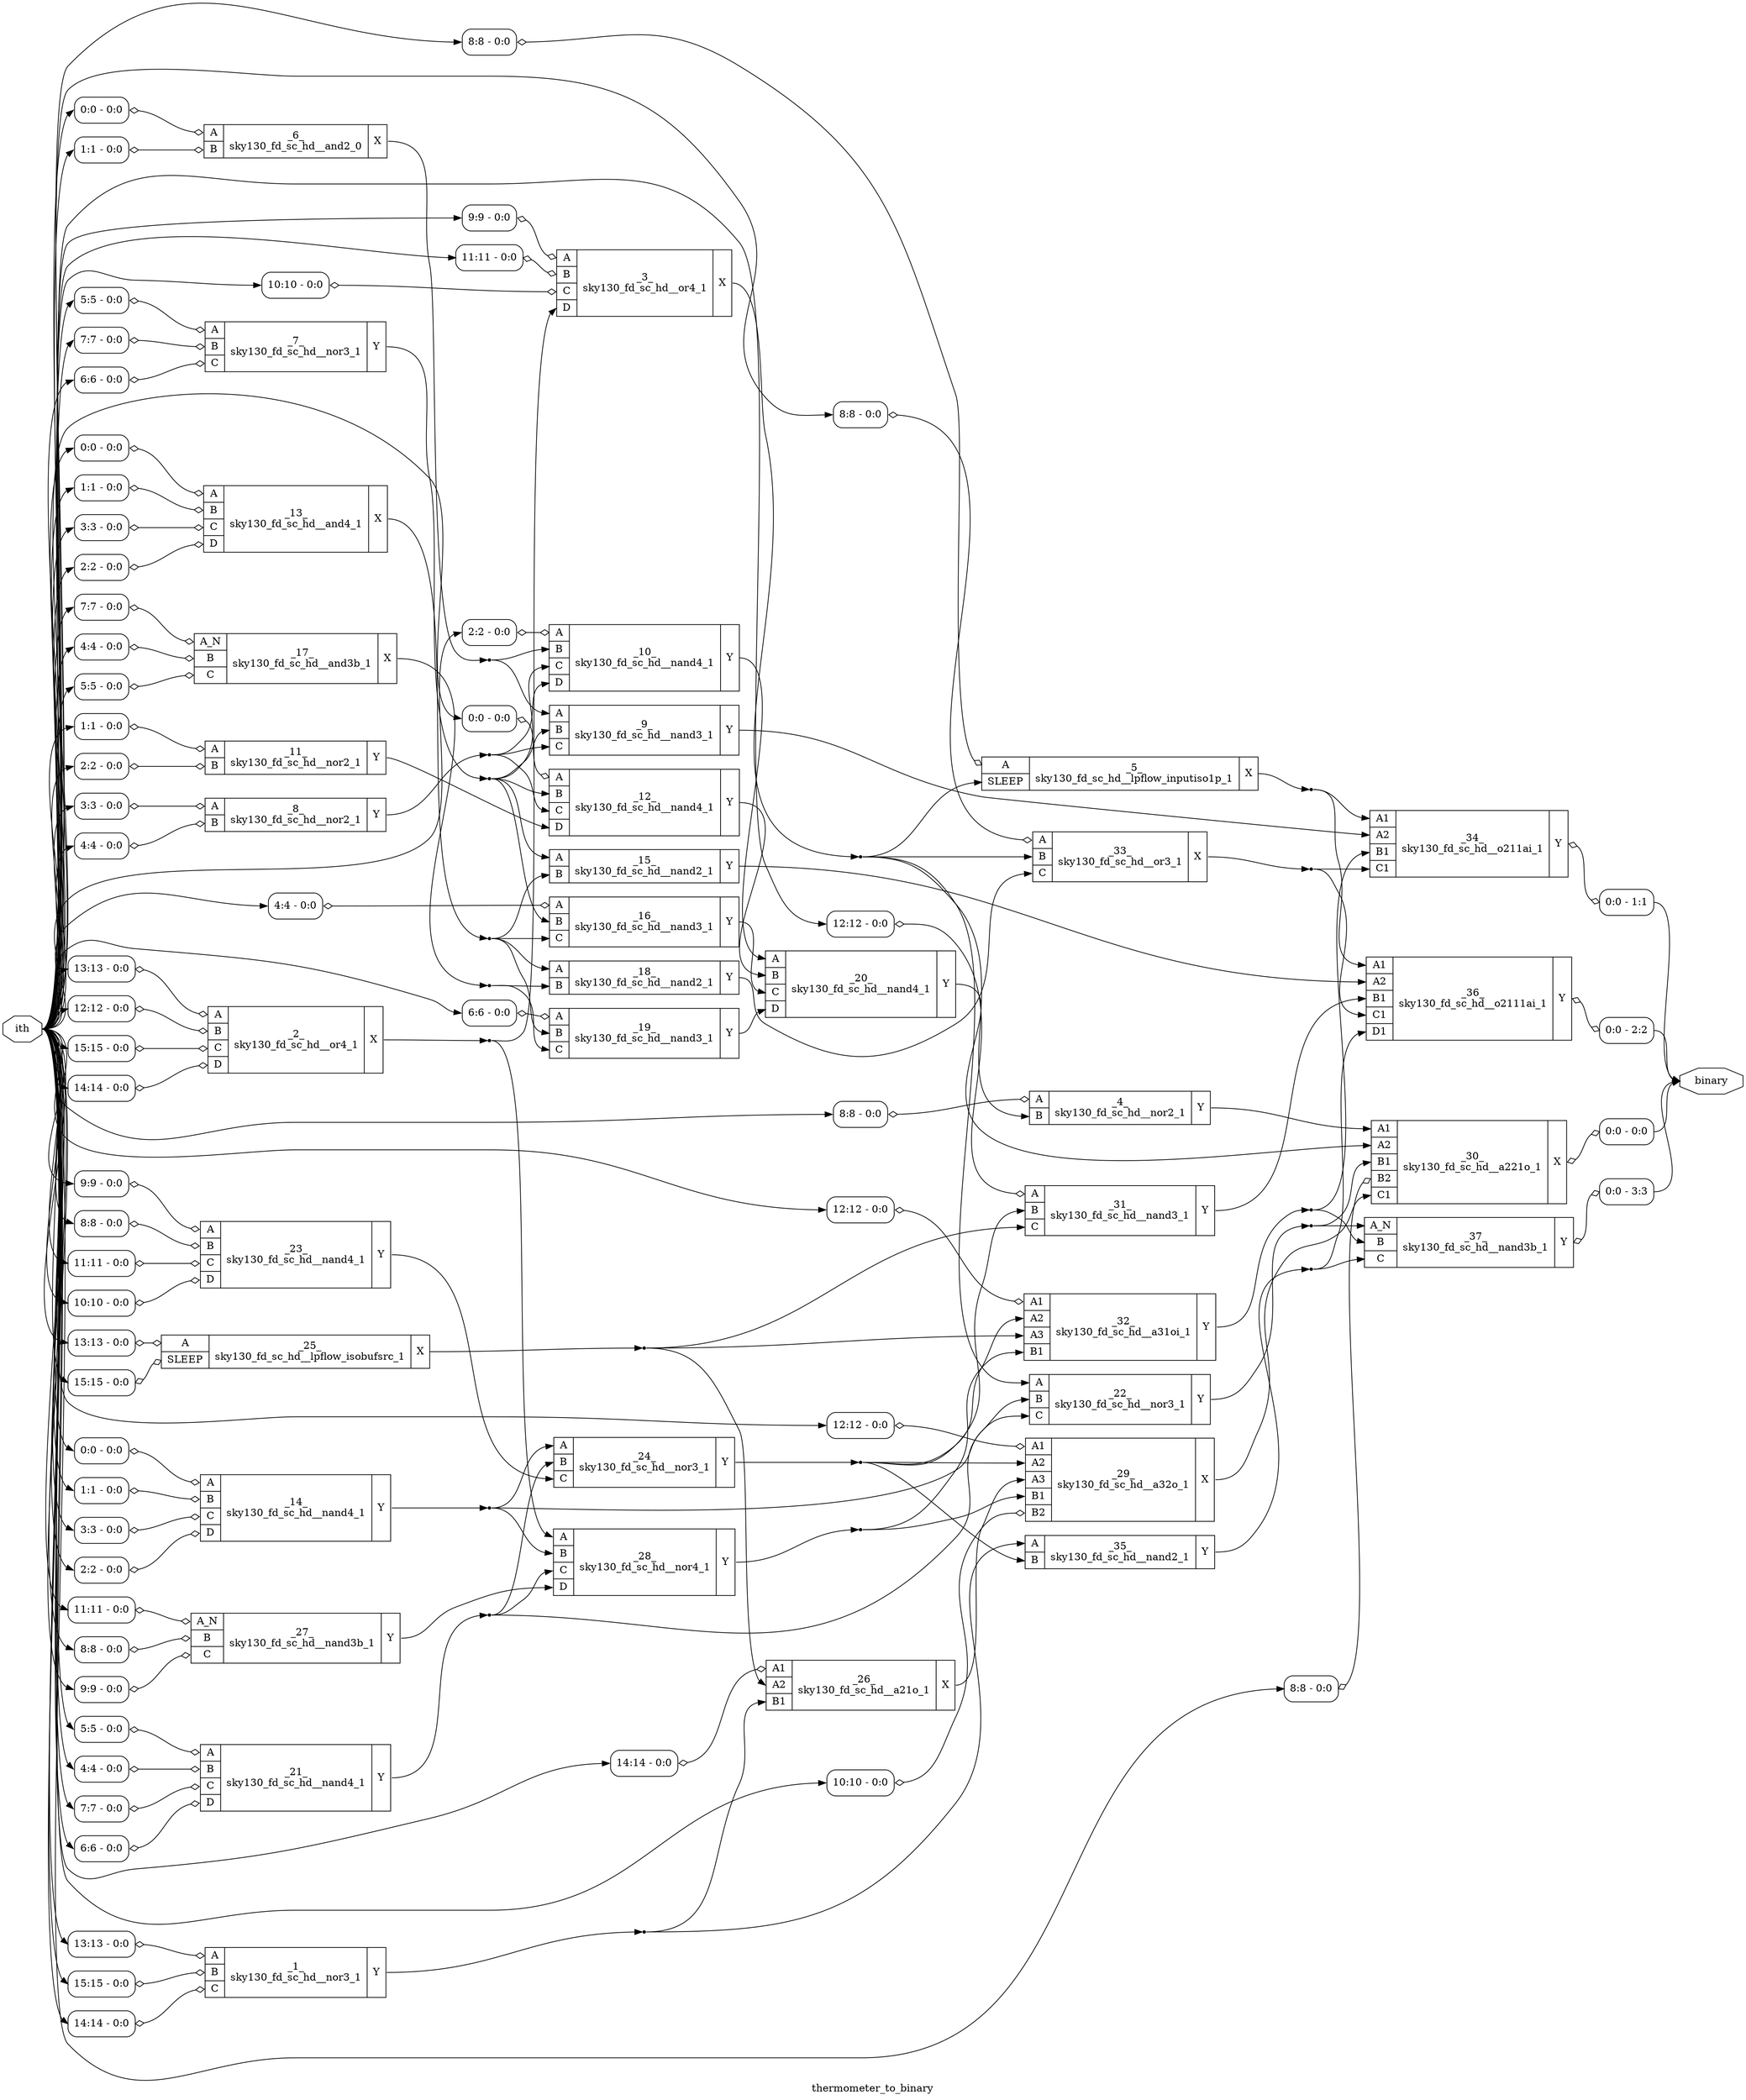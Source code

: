 digraph "thermometer_to_binary" {
label="thermometer_to_binary";
rankdir="LR";
remincross=true;
n34 [ shape=octagon, label="binary", color="black", fontcolor="black" ];
n35 [ shape=octagon, label="ith", color="black", fontcolor="black" ];
c40 [ shape=record, label="{{<p36> A|<p37> B|<p38> C}|_1_\nsky130_fd_sc_hd__nor3_1|{<p39> Y}}",  ];
x0 [ shape=record, style=rounded, label="<s0> 13:13 - 0:0 ", color="black", fontcolor="black" ];
x0:e -> c40:p36:w [arrowhead=odiamond, arrowtail=odiamond, dir=both, color="black", fontcolor="black", label=""];
x1 [ shape=record, style=rounded, label="<s0> 15:15 - 0:0 ", color="black", fontcolor="black" ];
x1:e -> c40:p37:w [arrowhead=odiamond, arrowtail=odiamond, dir=both, color="black", fontcolor="black", label=""];
x2 [ shape=record, style=rounded, label="<s0> 14:14 - 0:0 ", color="black", fontcolor="black" ];
x2:e -> c40:p38:w [arrowhead=odiamond, arrowtail=odiamond, dir=both, color="black", fontcolor="black", label=""];
c43 [ shape=record, label="{{<p36> A|<p37> B|<p38> C|<p41> D}|_2_\nsky130_fd_sc_hd__or4_1|{<p42> X}}",  ];
x3 [ shape=record, style=rounded, label="<s0> 13:13 - 0:0 ", color="black", fontcolor="black" ];
x3:e -> c43:p36:w [arrowhead=odiamond, arrowtail=odiamond, dir=both, color="black", fontcolor="black", label=""];
x4 [ shape=record, style=rounded, label="<s0> 12:12 - 0:0 ", color="black", fontcolor="black" ];
x4:e -> c43:p37:w [arrowhead=odiamond, arrowtail=odiamond, dir=both, color="black", fontcolor="black", label=""];
x5 [ shape=record, style=rounded, label="<s0> 15:15 - 0:0 ", color="black", fontcolor="black" ];
x5:e -> c43:p38:w [arrowhead=odiamond, arrowtail=odiamond, dir=both, color="black", fontcolor="black", label=""];
x6 [ shape=record, style=rounded, label="<s0> 14:14 - 0:0 ", color="black", fontcolor="black" ];
x6:e -> c43:p41:w [arrowhead=odiamond, arrowtail=odiamond, dir=both, color="black", fontcolor="black", label=""];
c44 [ shape=record, label="{{<p36> A|<p37> B|<p38> C|<p41> D}|_3_\nsky130_fd_sc_hd__or4_1|{<p42> X}}",  ];
x7 [ shape=record, style=rounded, label="<s0> 9:9 - 0:0 ", color="black", fontcolor="black" ];
x7:e -> c44:p36:w [arrowhead=odiamond, arrowtail=odiamond, dir=both, color="black", fontcolor="black", label=""];
x8 [ shape=record, style=rounded, label="<s0> 11:11 - 0:0 ", color="black", fontcolor="black" ];
x8:e -> c44:p37:w [arrowhead=odiamond, arrowtail=odiamond, dir=both, color="black", fontcolor="black", label=""];
x9 [ shape=record, style=rounded, label="<s0> 10:10 - 0:0 ", color="black", fontcolor="black" ];
x9:e -> c44:p38:w [arrowhead=odiamond, arrowtail=odiamond, dir=both, color="black", fontcolor="black", label=""];
c45 [ shape=record, label="{{<p36> A|<p37> B}|_4_\nsky130_fd_sc_hd__nor2_1|{<p39> Y}}",  ];
x10 [ shape=record, style=rounded, label="<s0> 8:8 - 0:0 ", color="black", fontcolor="black" ];
x10:e -> c45:p36:w [arrowhead=odiamond, arrowtail=odiamond, dir=both, color="black", fontcolor="black", label=""];
c47 [ shape=record, label="{{<p36> A|<p46> SLEEP}|_5_\nsky130_fd_sc_hd__lpflow_inputiso1p_1|{<p42> X}}",  ];
x11 [ shape=record, style=rounded, label="<s0> 8:8 - 0:0 ", color="black", fontcolor="black" ];
x11:e -> c47:p36:w [arrowhead=odiamond, arrowtail=odiamond, dir=both, color="black", fontcolor="black", label=""];
c48 [ shape=record, label="{{<p36> A|<p37> B}|_6_\nsky130_fd_sc_hd__and2_0|{<p42> X}}",  ];
x12 [ shape=record, style=rounded, label="<s0> 0:0 - 0:0 ", color="black", fontcolor="black" ];
x12:e -> c48:p36:w [arrowhead=odiamond, arrowtail=odiamond, dir=both, color="black", fontcolor="black", label=""];
x13 [ shape=record, style=rounded, label="<s0> 1:1 - 0:0 ", color="black", fontcolor="black" ];
x13:e -> c48:p37:w [arrowhead=odiamond, arrowtail=odiamond, dir=both, color="black", fontcolor="black", label=""];
c49 [ shape=record, label="{{<p36> A|<p37> B|<p38> C}|_7_\nsky130_fd_sc_hd__nor3_1|{<p39> Y}}",  ];
x14 [ shape=record, style=rounded, label="<s0> 5:5 - 0:0 ", color="black", fontcolor="black" ];
x14:e -> c49:p36:w [arrowhead=odiamond, arrowtail=odiamond, dir=both, color="black", fontcolor="black", label=""];
x15 [ shape=record, style=rounded, label="<s0> 7:7 - 0:0 ", color="black", fontcolor="black" ];
x15:e -> c49:p37:w [arrowhead=odiamond, arrowtail=odiamond, dir=both, color="black", fontcolor="black", label=""];
x16 [ shape=record, style=rounded, label="<s0> 6:6 - 0:0 ", color="black", fontcolor="black" ];
x16:e -> c49:p38:w [arrowhead=odiamond, arrowtail=odiamond, dir=both, color="black", fontcolor="black", label=""];
c50 [ shape=record, label="{{<p36> A|<p37> B}|_8_\nsky130_fd_sc_hd__nor2_1|{<p39> Y}}",  ];
x17 [ shape=record, style=rounded, label="<s0> 3:3 - 0:0 ", color="black", fontcolor="black" ];
x17:e -> c50:p36:w [arrowhead=odiamond, arrowtail=odiamond, dir=both, color="black", fontcolor="black", label=""];
x18 [ shape=record, style=rounded, label="<s0> 4:4 - 0:0 ", color="black", fontcolor="black" ];
x18:e -> c50:p37:w [arrowhead=odiamond, arrowtail=odiamond, dir=both, color="black", fontcolor="black", label=""];
c51 [ shape=record, label="{{<p36> A|<p37> B|<p38> C}|_9_\nsky130_fd_sc_hd__nand3_1|{<p39> Y}}",  ];
c52 [ shape=record, label="{{<p36> A|<p37> B|<p38> C|<p41> D}|_10_\nsky130_fd_sc_hd__nand4_1|{<p39> Y}}",  ];
x19 [ shape=record, style=rounded, label="<s0> 2:2 - 0:0 ", color="black", fontcolor="black" ];
x19:e -> c52:p36:w [arrowhead=odiamond, arrowtail=odiamond, dir=both, color="black", fontcolor="black", label=""];
c53 [ shape=record, label="{{<p36> A|<p37> B}|_11_\nsky130_fd_sc_hd__nor2_1|{<p39> Y}}",  ];
x20 [ shape=record, style=rounded, label="<s0> 1:1 - 0:0 ", color="black", fontcolor="black" ];
x20:e -> c53:p36:w [arrowhead=odiamond, arrowtail=odiamond, dir=both, color="black", fontcolor="black", label=""];
x21 [ shape=record, style=rounded, label="<s0> 2:2 - 0:0 ", color="black", fontcolor="black" ];
x21:e -> c53:p37:w [arrowhead=odiamond, arrowtail=odiamond, dir=both, color="black", fontcolor="black", label=""];
c54 [ shape=record, label="{{<p36> A|<p37> B|<p38> C|<p41> D}|_12_\nsky130_fd_sc_hd__nand4_1|{<p39> Y}}",  ];
x22 [ shape=record, style=rounded, label="<s0> 0:0 - 0:0 ", color="black", fontcolor="black" ];
x22:e -> c54:p36:w [arrowhead=odiamond, arrowtail=odiamond, dir=both, color="black", fontcolor="black", label=""];
c55 [ shape=record, label="{{<p36> A|<p37> B|<p38> C|<p41> D}|_13_\nsky130_fd_sc_hd__and4_1|{<p42> X}}",  ];
x23 [ shape=record, style=rounded, label="<s0> 0:0 - 0:0 ", color="black", fontcolor="black" ];
x23:e -> c55:p36:w [arrowhead=odiamond, arrowtail=odiamond, dir=both, color="black", fontcolor="black", label=""];
x24 [ shape=record, style=rounded, label="<s0> 1:1 - 0:0 ", color="black", fontcolor="black" ];
x24:e -> c55:p37:w [arrowhead=odiamond, arrowtail=odiamond, dir=both, color="black", fontcolor="black", label=""];
x25 [ shape=record, style=rounded, label="<s0> 3:3 - 0:0 ", color="black", fontcolor="black" ];
x25:e -> c55:p38:w [arrowhead=odiamond, arrowtail=odiamond, dir=both, color="black", fontcolor="black", label=""];
x26 [ shape=record, style=rounded, label="<s0> 2:2 - 0:0 ", color="black", fontcolor="black" ];
x26:e -> c55:p41:w [arrowhead=odiamond, arrowtail=odiamond, dir=both, color="black", fontcolor="black", label=""];
c56 [ shape=record, label="{{<p36> A|<p37> B|<p38> C|<p41> D}|_14_\nsky130_fd_sc_hd__nand4_1|{<p39> Y}}",  ];
x27 [ shape=record, style=rounded, label="<s0> 0:0 - 0:0 ", color="black", fontcolor="black" ];
x27:e -> c56:p36:w [arrowhead=odiamond, arrowtail=odiamond, dir=both, color="black", fontcolor="black", label=""];
x28 [ shape=record, style=rounded, label="<s0> 1:1 - 0:0 ", color="black", fontcolor="black" ];
x28:e -> c56:p37:w [arrowhead=odiamond, arrowtail=odiamond, dir=both, color="black", fontcolor="black", label=""];
x29 [ shape=record, style=rounded, label="<s0> 3:3 - 0:0 ", color="black", fontcolor="black" ];
x29:e -> c56:p38:w [arrowhead=odiamond, arrowtail=odiamond, dir=both, color="black", fontcolor="black", label=""];
x30 [ shape=record, style=rounded, label="<s0> 2:2 - 0:0 ", color="black", fontcolor="black" ];
x30:e -> c56:p41:w [arrowhead=odiamond, arrowtail=odiamond, dir=both, color="black", fontcolor="black", label=""];
c57 [ shape=record, label="{{<p36> A|<p37> B}|_15_\nsky130_fd_sc_hd__nand2_1|{<p39> Y}}",  ];
c58 [ shape=record, label="{{<p36> A|<p37> B|<p38> C}|_16_\nsky130_fd_sc_hd__nand3_1|{<p39> Y}}",  ];
x31 [ shape=record, style=rounded, label="<s0> 4:4 - 0:0 ", color="black", fontcolor="black" ];
x31:e -> c58:p36:w [arrowhead=odiamond, arrowtail=odiamond, dir=both, color="black", fontcolor="black", label=""];
c60 [ shape=record, label="{{<p59> A_N|<p37> B|<p38> C}|_17_\nsky130_fd_sc_hd__and3b_1|{<p42> X}}",  ];
x32 [ shape=record, style=rounded, label="<s0> 7:7 - 0:0 ", color="black", fontcolor="black" ];
x32:e -> c60:p59:w [arrowhead=odiamond, arrowtail=odiamond, dir=both, color="black", fontcolor="black", label=""];
x33 [ shape=record, style=rounded, label="<s0> 4:4 - 0:0 ", color="black", fontcolor="black" ];
x33:e -> c60:p37:w [arrowhead=odiamond, arrowtail=odiamond, dir=both, color="black", fontcolor="black", label=""];
x34 [ shape=record, style=rounded, label="<s0> 5:5 - 0:0 ", color="black", fontcolor="black" ];
x34:e -> c60:p38:w [arrowhead=odiamond, arrowtail=odiamond, dir=both, color="black", fontcolor="black", label=""];
c61 [ shape=record, label="{{<p36> A|<p37> B}|_18_\nsky130_fd_sc_hd__nand2_1|{<p39> Y}}",  ];
c62 [ shape=record, label="{{<p36> A|<p37> B|<p38> C}|_19_\nsky130_fd_sc_hd__nand3_1|{<p39> Y}}",  ];
x35 [ shape=record, style=rounded, label="<s0> 6:6 - 0:0 ", color="black", fontcolor="black" ];
x35:e -> c62:p36:w [arrowhead=odiamond, arrowtail=odiamond, dir=both, color="black", fontcolor="black", label=""];
c63 [ shape=record, label="{{<p36> A|<p37> B|<p38> C|<p41> D}|_20_\nsky130_fd_sc_hd__nand4_1|{<p39> Y}}",  ];
c64 [ shape=record, label="{{<p36> A|<p37> B|<p38> C|<p41> D}|_21_\nsky130_fd_sc_hd__nand4_1|{<p39> Y}}",  ];
x36 [ shape=record, style=rounded, label="<s0> 5:5 - 0:0 ", color="black", fontcolor="black" ];
x36:e -> c64:p36:w [arrowhead=odiamond, arrowtail=odiamond, dir=both, color="black", fontcolor="black", label=""];
x37 [ shape=record, style=rounded, label="<s0> 4:4 - 0:0 ", color="black", fontcolor="black" ];
x37:e -> c64:p37:w [arrowhead=odiamond, arrowtail=odiamond, dir=both, color="black", fontcolor="black", label=""];
x38 [ shape=record, style=rounded, label="<s0> 7:7 - 0:0 ", color="black", fontcolor="black" ];
x38:e -> c64:p38:w [arrowhead=odiamond, arrowtail=odiamond, dir=both, color="black", fontcolor="black", label=""];
x39 [ shape=record, style=rounded, label="<s0> 6:6 - 0:0 ", color="black", fontcolor="black" ];
x39:e -> c64:p41:w [arrowhead=odiamond, arrowtail=odiamond, dir=both, color="black", fontcolor="black", label=""];
c65 [ shape=record, label="{{<p36> A|<p37> B|<p38> C}|_22_\nsky130_fd_sc_hd__nor3_1|{<p39> Y}}",  ];
c66 [ shape=record, label="{{<p36> A|<p37> B|<p38> C|<p41> D}|_23_\nsky130_fd_sc_hd__nand4_1|{<p39> Y}}",  ];
x40 [ shape=record, style=rounded, label="<s0> 9:9 - 0:0 ", color="black", fontcolor="black" ];
x40:e -> c66:p36:w [arrowhead=odiamond, arrowtail=odiamond, dir=both, color="black", fontcolor="black", label=""];
x41 [ shape=record, style=rounded, label="<s0> 8:8 - 0:0 ", color="black", fontcolor="black" ];
x41:e -> c66:p37:w [arrowhead=odiamond, arrowtail=odiamond, dir=both, color="black", fontcolor="black", label=""];
x42 [ shape=record, style=rounded, label="<s0> 11:11 - 0:0 ", color="black", fontcolor="black" ];
x42:e -> c66:p38:w [arrowhead=odiamond, arrowtail=odiamond, dir=both, color="black", fontcolor="black", label=""];
x43 [ shape=record, style=rounded, label="<s0> 10:10 - 0:0 ", color="black", fontcolor="black" ];
x43:e -> c66:p41:w [arrowhead=odiamond, arrowtail=odiamond, dir=both, color="black", fontcolor="black", label=""];
c67 [ shape=record, label="{{<p36> A|<p37> B|<p38> C}|_24_\nsky130_fd_sc_hd__nor3_1|{<p39> Y}}",  ];
c68 [ shape=record, label="{{<p36> A|<p46> SLEEP}|_25_\nsky130_fd_sc_hd__lpflow_isobufsrc_1|{<p42> X}}",  ];
x44 [ shape=record, style=rounded, label="<s0> 13:13 - 0:0 ", color="black", fontcolor="black" ];
x44:e -> c68:p36:w [arrowhead=odiamond, arrowtail=odiamond, dir=both, color="black", fontcolor="black", label=""];
x45 [ shape=record, style=rounded, label="<s0> 15:15 - 0:0 ", color="black", fontcolor="black" ];
x45:e -> c68:p46:w [arrowhead=odiamond, arrowtail=odiamond, dir=both, color="black", fontcolor="black", label=""];
c72 [ shape=record, label="{{<p69> A1|<p70> A2|<p71> B1}|_26_\nsky130_fd_sc_hd__a21o_1|{<p42> X}}",  ];
x46 [ shape=record, style=rounded, label="<s0> 14:14 - 0:0 ", color="black", fontcolor="black" ];
x46:e -> c72:p69:w [arrowhead=odiamond, arrowtail=odiamond, dir=both, color="black", fontcolor="black", label=""];
c73 [ shape=record, label="{{<p59> A_N|<p37> B|<p38> C}|_27_\nsky130_fd_sc_hd__nand3b_1|{<p39> Y}}",  ];
x47 [ shape=record, style=rounded, label="<s0> 11:11 - 0:0 ", color="black", fontcolor="black" ];
x47:e -> c73:p59:w [arrowhead=odiamond, arrowtail=odiamond, dir=both, color="black", fontcolor="black", label=""];
x48 [ shape=record, style=rounded, label="<s0> 8:8 - 0:0 ", color="black", fontcolor="black" ];
x48:e -> c73:p37:w [arrowhead=odiamond, arrowtail=odiamond, dir=both, color="black", fontcolor="black", label=""];
x49 [ shape=record, style=rounded, label="<s0> 9:9 - 0:0 ", color="black", fontcolor="black" ];
x49:e -> c73:p38:w [arrowhead=odiamond, arrowtail=odiamond, dir=both, color="black", fontcolor="black", label=""];
c74 [ shape=record, label="{{<p36> A|<p37> B|<p38> C|<p41> D}|_28_\nsky130_fd_sc_hd__nor4_1|{<p39> Y}}",  ];
c77 [ shape=record, label="{{<p69> A1|<p70> A2|<p75> A3|<p71> B1|<p76> B2}|_29_\nsky130_fd_sc_hd__a32o_1|{<p42> X}}",  ];
x50 [ shape=record, style=rounded, label="<s0> 12:12 - 0:0 ", color="black", fontcolor="black" ];
x50:e -> c77:p69:w [arrowhead=odiamond, arrowtail=odiamond, dir=both, color="black", fontcolor="black", label=""];
x51 [ shape=record, style=rounded, label="<s0> 10:10 - 0:0 ", color="black", fontcolor="black" ];
x51:e -> c77:p76:w [arrowhead=odiamond, arrowtail=odiamond, dir=both, color="black", fontcolor="black", label=""];
c79 [ shape=record, label="{{<p69> A1|<p70> A2|<p71> B1|<p76> B2|<p78> C1}|_30_\nsky130_fd_sc_hd__a221o_1|{<p42> X}}",  ];
x52 [ shape=record, style=rounded, label="<s0> 8:8 - 0:0 ", color="black", fontcolor="black" ];
x52:e -> c79:p76:w [arrowhead=odiamond, arrowtail=odiamond, dir=both, color="black", fontcolor="black", label=""];
x53 [ shape=record, style=rounded, label="<s0> 0:0 - 0:0 ", color="black", fontcolor="black" ];
c79:p42:e -> x53:w [arrowhead=odiamond, arrowtail=odiamond, dir=both, color="black", fontcolor="black", label=""];
c80 [ shape=record, label="{{<p36> A|<p37> B|<p38> C}|_31_\nsky130_fd_sc_hd__nand3_1|{<p39> Y}}",  ];
x54 [ shape=record, style=rounded, label="<s0> 12:12 - 0:0 ", color="black", fontcolor="black" ];
x54:e -> c80:p36:w [arrowhead=odiamond, arrowtail=odiamond, dir=both, color="black", fontcolor="black", label=""];
c81 [ shape=record, label="{{<p69> A1|<p70> A2|<p75> A3|<p71> B1}|_32_\nsky130_fd_sc_hd__a31oi_1|{<p39> Y}}",  ];
x55 [ shape=record, style=rounded, label="<s0> 12:12 - 0:0 ", color="black", fontcolor="black" ];
x55:e -> c81:p69:w [arrowhead=odiamond, arrowtail=odiamond, dir=both, color="black", fontcolor="black", label=""];
c82 [ shape=record, label="{{<p36> A|<p37> B|<p38> C}|_33_\nsky130_fd_sc_hd__or3_1|{<p42> X}}",  ];
x56 [ shape=record, style=rounded, label="<s0> 8:8 - 0:0 ", color="black", fontcolor="black" ];
x56:e -> c82:p36:w [arrowhead=odiamond, arrowtail=odiamond, dir=both, color="black", fontcolor="black", label=""];
c83 [ shape=record, label="{{<p69> A1|<p70> A2|<p71> B1|<p78> C1}|_34_\nsky130_fd_sc_hd__o211ai_1|{<p39> Y}}",  ];
x57 [ shape=record, style=rounded, label="<s0> 0:0 - 1:1 ", color="black", fontcolor="black" ];
c83:p39:e -> x57:w [arrowhead=odiamond, arrowtail=odiamond, dir=both, color="black", fontcolor="black", label=""];
c84 [ shape=record, label="{{<p36> A|<p37> B}|_35_\nsky130_fd_sc_hd__nand2_1|{<p39> Y}}",  ];
c86 [ shape=record, label="{{<p69> A1|<p70> A2|<p71> B1|<p78> C1|<p85> D1}|_36_\nsky130_fd_sc_hd__o2111ai_1|{<p39> Y}}",  ];
x58 [ shape=record, style=rounded, label="<s0> 0:0 - 2:2 ", color="black", fontcolor="black" ];
c86:p39:e -> x58:w [arrowhead=odiamond, arrowtail=odiamond, dir=both, color="black", fontcolor="black", label=""];
c87 [ shape=record, label="{{<p59> A_N|<p37> B|<p38> C}|_37_\nsky130_fd_sc_hd__nand3b_1|{<p39> Y}}",  ];
x59 [ shape=record, style=rounded, label="<s0> 0:0 - 3:3 ", color="black", fontcolor="black" ];
c87:p39:e -> x59:w [arrowhead=odiamond, arrowtail=odiamond, dir=both, color="black", fontcolor="black", label=""];
n1 [ shape=point ];
c40:p39:e -> n1:w [color="black", fontcolor="black", label=""];
n1:e -> c72:p71:w [color="black", fontcolor="black", label=""];
n1:e -> c84:p36:w [color="black", fontcolor="black", label=""];
c52:p39:e -> c63:p36:w [color="black", fontcolor="black", label=""];
c53:p39:e -> c54:p41:w [color="black", fontcolor="black", label=""];
c54:p39:e -> c63:p37:w [color="black", fontcolor="black", label=""];
n13 [ shape=point ];
c55:p42:e -> n13:w [color="black", fontcolor="black", label=""];
n13:e -> c57:p37:w [color="black", fontcolor="black", label=""];
n13:e -> c58:p38:w [color="black", fontcolor="black", label=""];
n13:e -> c61:p36:w [color="black", fontcolor="black", label=""];
n13:e -> c62:p37:w [color="black", fontcolor="black", label=""];
n14 [ shape=point ];
c56:p39:e -> n14:w [color="black", fontcolor="black", label=""];
n14:e -> c65:p37:w [color="black", fontcolor="black", label=""];
n14:e -> c67:p36:w [color="black", fontcolor="black", label=""];
n14:e -> c74:p37:w [color="black", fontcolor="black", label=""];
c57:p39:e -> c86:p70:w [color="black", fontcolor="black", label=""];
c58:p39:e -> c63:p38:w [color="black", fontcolor="black", label=""];
n17 [ shape=point ];
c60:p42:e -> n17:w [color="black", fontcolor="black", label=""];
n17:e -> c61:p37:w [color="black", fontcolor="black", label=""];
n17:e -> c62:p38:w [color="black", fontcolor="black", label=""];
c61:p39:e -> c82:p38:w [color="black", fontcolor="black", label=""];
c62:p39:e -> c63:p41:w [color="black", fontcolor="black", label=""];
n2 [ shape=point ];
c43:p42:e -> n2:w [color="black", fontcolor="black", label=""];
n2:e -> c44:p41:w [color="black", fontcolor="black", label=""];
n2:e -> c74:p36:w [color="black", fontcolor="black", label=""];
c63:p39:e -> c79:p70:w [color="black", fontcolor="black", label=""];
n21 [ shape=point ];
c64:p39:e -> n21:w [color="black", fontcolor="black", label=""];
n21:e -> c65:p38:w [color="black", fontcolor="black", label=""];
n21:e -> c67:p37:w [color="black", fontcolor="black", label=""];
n21:e -> c74:p38:w [color="black", fontcolor="black", label=""];
n22 [ shape=point ];
c65:p39:e -> n22:w [color="black", fontcolor="black", label=""];
n22:e -> c79:p71:w [color="black", fontcolor="black", label=""];
n22:e -> c87:p59:w [color="black", fontcolor="black", label=""];
c66:p39:e -> c67:p38:w [color="black", fontcolor="black", label=""];
n24 [ shape=point ];
c67:p39:e -> n24:w [color="black", fontcolor="black", label=""];
n24:e -> c77:p70:w [color="black", fontcolor="black", label=""];
n24:e -> c80:p37:w [color="black", fontcolor="black", label=""];
n24:e -> c81:p70:w [color="black", fontcolor="black", label=""];
n24:e -> c84:p37:w [color="black", fontcolor="black", label=""];
n25 [ shape=point ];
c68:p42:e -> n25:w [color="black", fontcolor="black", label=""];
n25:e -> c72:p70:w [color="black", fontcolor="black", label=""];
n25:e -> c80:p38:w [color="black", fontcolor="black", label=""];
n25:e -> c81:p75:w [color="black", fontcolor="black", label=""];
c72:p42:e -> c77:p75:w [color="black", fontcolor="black", label=""];
c73:p39:e -> c74:p41:w [color="black", fontcolor="black", label=""];
n28 [ shape=point ];
c74:p39:e -> n28:w [color="black", fontcolor="black", label=""];
n28:e -> c77:p71:w [color="black", fontcolor="black", label=""];
n28:e -> c81:p71:w [color="black", fontcolor="black", label=""];
c77:p42:e -> c79:p78:w [color="black", fontcolor="black", label=""];
n3 [ shape=point ];
c44:p42:e -> n3:w [color="black", fontcolor="black", label=""];
n3:e -> c45:p37:w [color="black", fontcolor="black", label=""];
n3:e -> c47:p46:w [color="black", fontcolor="black", label=""];
n3:e -> c65:p36:w [color="black", fontcolor="black", label=""];
n3:e -> c82:p37:w [color="black", fontcolor="black", label=""];
c80:p39:e -> c86:p71:w [color="black", fontcolor="black", label=""];
n31 [ shape=point ];
c81:p39:e -> n31:w [color="black", fontcolor="black", label=""];
n31:e -> c83:p71:w [color="black", fontcolor="black", label=""];
n31:e -> c87:p37:w [color="black", fontcolor="black", label=""];
n32 [ shape=point ];
c82:p42:e -> n32:w [color="black", fontcolor="black", label=""];
n32:e -> c83:p78:w [color="black", fontcolor="black", label=""];
n32:e -> c86:p78:w [color="black", fontcolor="black", label=""];
n33 [ shape=point ];
c84:p39:e -> n33:w [color="black", fontcolor="black", label=""];
n33:e -> c86:p85:w [color="black", fontcolor="black", label=""];
n33:e -> c87:p38:w [color="black", fontcolor="black", label=""];
x53:s0:e -> n34:w [color="black", fontcolor="black", label=""];
x57:s0:e -> n34:w [color="black", fontcolor="black", label=""];
x58:s0:e -> n34:w [color="black", fontcolor="black", label=""];
x59:s0:e -> n34:w [color="black", fontcolor="black", label=""];
n35:e -> x0:s0:w [color="black", fontcolor="black", label=""];
n35:e -> x10:s0:w [color="black", fontcolor="black", label=""];
n35:e -> x11:s0:w [color="black", fontcolor="black", label=""];
n35:e -> x12:s0:w [color="black", fontcolor="black", label=""];
n35:e -> x13:s0:w [color="black", fontcolor="black", label=""];
n35:e -> x14:s0:w [color="black", fontcolor="black", label=""];
n35:e -> x15:s0:w [color="black", fontcolor="black", label=""];
n35:e -> x16:s0:w [color="black", fontcolor="black", label=""];
n35:e -> x17:s0:w [color="black", fontcolor="black", label=""];
n35:e -> x18:s0:w [color="black", fontcolor="black", label=""];
n35:e -> x19:s0:w [color="black", fontcolor="black", label=""];
n35:e -> x1:s0:w [color="black", fontcolor="black", label=""];
n35:e -> x20:s0:w [color="black", fontcolor="black", label=""];
n35:e -> x21:s0:w [color="black", fontcolor="black", label=""];
n35:e -> x22:s0:w [color="black", fontcolor="black", label=""];
n35:e -> x23:s0:w [color="black", fontcolor="black", label=""];
n35:e -> x24:s0:w [color="black", fontcolor="black", label=""];
n35:e -> x25:s0:w [color="black", fontcolor="black", label=""];
n35:e -> x26:s0:w [color="black", fontcolor="black", label=""];
n35:e -> x27:s0:w [color="black", fontcolor="black", label=""];
n35:e -> x28:s0:w [color="black", fontcolor="black", label=""];
n35:e -> x29:s0:w [color="black", fontcolor="black", label=""];
n35:e -> x2:s0:w [color="black", fontcolor="black", label=""];
n35:e -> x30:s0:w [color="black", fontcolor="black", label=""];
n35:e -> x31:s0:w [color="black", fontcolor="black", label=""];
n35:e -> x32:s0:w [color="black", fontcolor="black", label=""];
n35:e -> x33:s0:w [color="black", fontcolor="black", label=""];
n35:e -> x34:s0:w [color="black", fontcolor="black", label=""];
n35:e -> x35:s0:w [color="black", fontcolor="black", label=""];
n35:e -> x36:s0:w [color="black", fontcolor="black", label=""];
n35:e -> x37:s0:w [color="black", fontcolor="black", label=""];
n35:e -> x38:s0:w [color="black", fontcolor="black", label=""];
n35:e -> x39:s0:w [color="black", fontcolor="black", label=""];
n35:e -> x3:s0:w [color="black", fontcolor="black", label=""];
n35:e -> x40:s0:w [color="black", fontcolor="black", label=""];
n35:e -> x41:s0:w [color="black", fontcolor="black", label=""];
n35:e -> x42:s0:w [color="black", fontcolor="black", label=""];
n35:e -> x43:s0:w [color="black", fontcolor="black", label=""];
n35:e -> x44:s0:w [color="black", fontcolor="black", label=""];
n35:e -> x45:s0:w [color="black", fontcolor="black", label=""];
n35:e -> x46:s0:w [color="black", fontcolor="black", label=""];
n35:e -> x47:s0:w [color="black", fontcolor="black", label=""];
n35:e -> x48:s0:w [color="black", fontcolor="black", label=""];
n35:e -> x49:s0:w [color="black", fontcolor="black", label=""];
n35:e -> x4:s0:w [color="black", fontcolor="black", label=""];
n35:e -> x50:s0:w [color="black", fontcolor="black", label=""];
n35:e -> x51:s0:w [color="black", fontcolor="black", label=""];
n35:e -> x52:s0:w [color="black", fontcolor="black", label=""];
n35:e -> x54:s0:w [color="black", fontcolor="black", label=""];
n35:e -> x55:s0:w [color="black", fontcolor="black", label=""];
n35:e -> x56:s0:w [color="black", fontcolor="black", label=""];
n35:e -> x5:s0:w [color="black", fontcolor="black", label=""];
n35:e -> x6:s0:w [color="black", fontcolor="black", label=""];
n35:e -> x7:s0:w [color="black", fontcolor="black", label=""];
n35:e -> x8:s0:w [color="black", fontcolor="black", label=""];
n35:e -> x9:s0:w [color="black", fontcolor="black", label=""];
c45:p39:e -> c79:p69:w [color="black", fontcolor="black", label=""];
n5 [ shape=point ];
c47:p42:e -> n5:w [color="black", fontcolor="black", label=""];
n5:e -> c83:p69:w [color="black", fontcolor="black", label=""];
n5:e -> c86:p69:w [color="black", fontcolor="black", label=""];
n6 [ shape=point ];
c48:p42:e -> n6:w [color="black", fontcolor="black", label=""];
n6:e -> c51:p36:w [color="black", fontcolor="black", label=""];
n6:e -> c52:p37:w [color="black", fontcolor="black", label=""];
n7 [ shape=point ];
c49:p39:e -> n7:w [color="black", fontcolor="black", label=""];
n7:e -> c51:p37:w [color="black", fontcolor="black", label=""];
n7:e -> c52:p38:w [color="black", fontcolor="black", label=""];
n7:e -> c54:p37:w [color="black", fontcolor="black", label=""];
n7:e -> c57:p36:w [color="black", fontcolor="black", label=""];
n7:e -> c58:p37:w [color="black", fontcolor="black", label=""];
n8 [ shape=point ];
c50:p39:e -> n8:w [color="black", fontcolor="black", label=""];
n8:e -> c51:p38:w [color="black", fontcolor="black", label=""];
n8:e -> c52:p41:w [color="black", fontcolor="black", label=""];
n8:e -> c54:p38:w [color="black", fontcolor="black", label=""];
c51:p39:e -> c83:p70:w [color="black", fontcolor="black", label=""];
}
